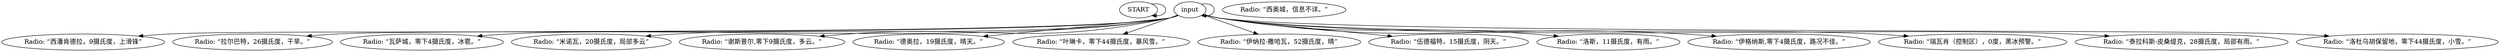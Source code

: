 # WHIRLING F2 / RADIO barks
# A radio tuned to an interisolar weather-station.
# ==================================================
digraph G {
	  0 [label="START"];
	  1 [label="input"];
	  2 [label="Radio: “西潘肯德拉，9摄氏度，上滑锋”"];
	  3 [label="Radio: “拉尔巴特，26摄氏度，干旱。”"];
	  4 [label="Radio: “瓦萨城，零下4摄氏度，冰雹。”"];
	  5 [label="Radio: “米诺瓦，20摄氏度，局部多云”"];
	  6 [label="Radio: “谢斯普尔,零下9摄氏度，多云。”"];
	  7 [label="Radio: “德奥拉，19摄氏度，晴天。”"];
	  8 [label="Radio: “叶琳卡，零下44摄氏度，暴风雪。”"];
	  9 [label="Radio: “伊纳拉-撒哈瓦，52摄氏度，晴”"];
	  10 [label="Radio: “西奥城，信息不详。”"];
	  11 [label="Radio: “伍德福特，15摄氏度，阴天。”"];
	  12 [label="Radio: “洛斯，11摄氏度，有雨。”"];
	  13 [label="Radio: “伊格纳斯,零下4摄氏度，路况不佳。”"];
	  14 [label="Radio: “瑞瓦肖（控制区），0度，黑冰预警。”"];
	  15 [label="Radio: “泰拉科斯-皮桑缇克，28摄氏度，局部有雨。”"];
	  16 [label="Radio: “洛杜乌胡保留地，零下44摄氏度，小雪。”"];
	  0 -> 0
	  1 -> 1
	  1 -> 2
	  1 -> 3
	  1 -> 4
	  1 -> 5
	  1 -> 6
	  1 -> 7
	  1 -> 8
	  1 -> 9
	  1 -> 11
	  1 -> 12
	  1 -> 13
	  1 -> 14
	  1 -> 15
	  1 -> 16
}

